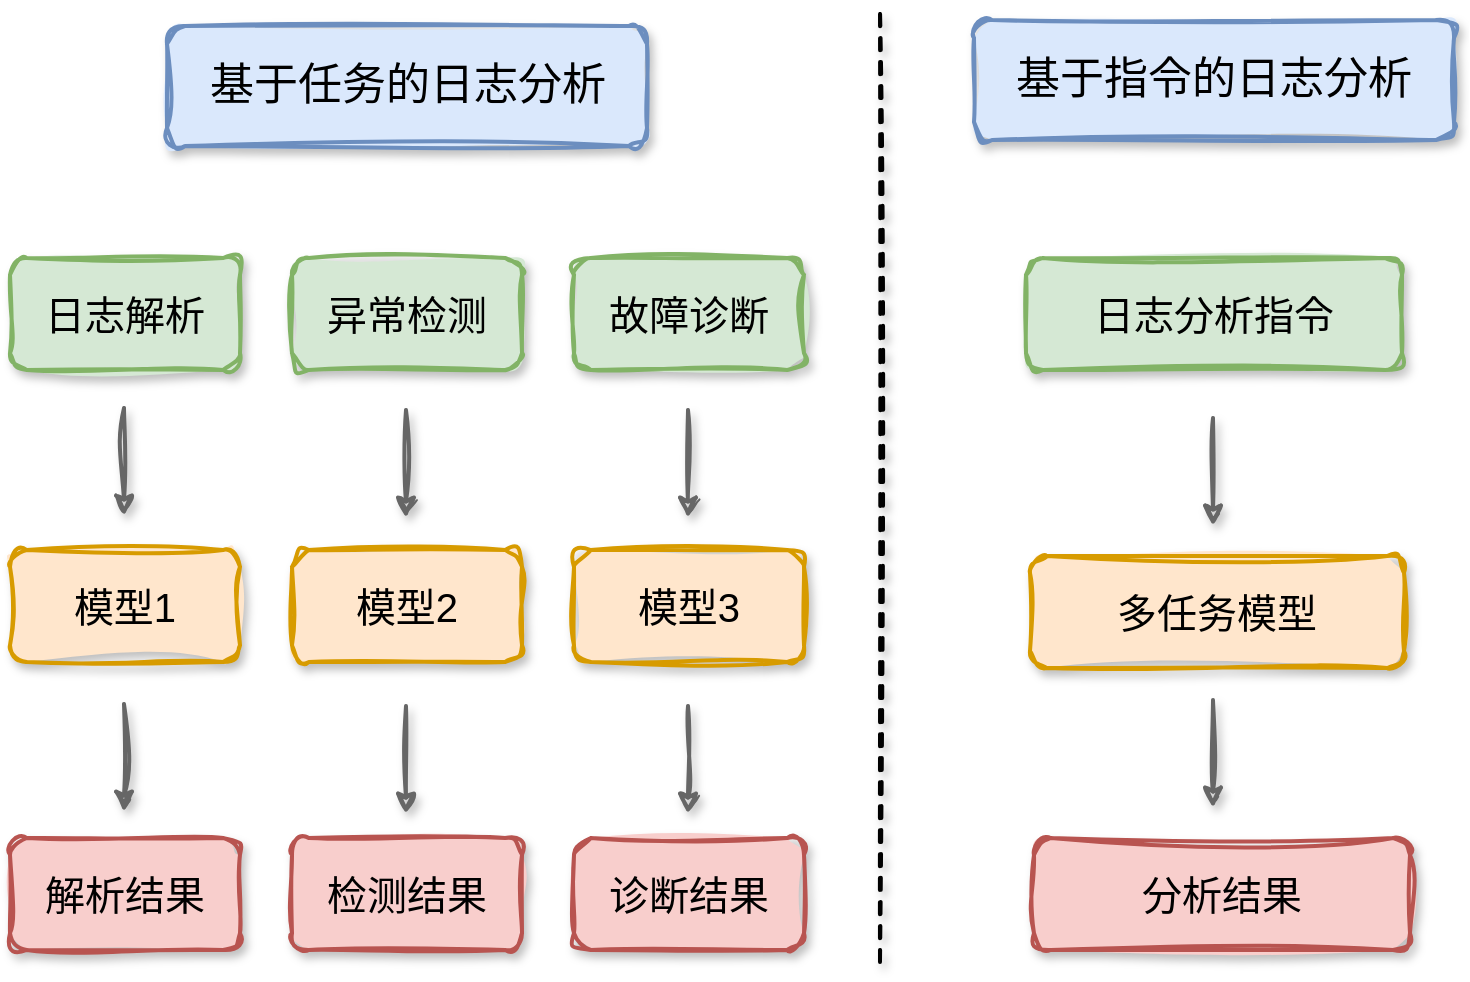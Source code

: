 <mxfile version="26.1.0">
  <diagram name="第 1 页" id="L4ce1Rrvn7hqPBwAT1Oa">
    <mxGraphModel dx="2308" dy="1543" grid="0" gridSize="10" guides="1" tooltips="1" connect="1" arrows="1" fold="1" page="0" pageScale="1" pageWidth="827" pageHeight="1169" math="0" shadow="0">
      <root>
        <mxCell id="0" />
        <mxCell id="1" parent="0" />
        <mxCell id="I-i7RFHFEAs0DxLh_xhu-2" value="&lt;font style=&quot;font-size: 22px;&quot;&gt;基于任务的日志分析&lt;/font&gt;" style="rounded=1;whiteSpace=wrap;html=1;strokeWidth=2;fontSize=20;labelBackgroundColor=none;fillColor=#dae8fc;strokeColor=#6c8ebf;sketch=1;curveFitting=1;jiggle=2;fontFamily=Helvetica;fillStyle=solid;shadow=1;" vertex="1" parent="1">
          <mxGeometry x="-284.5" y="-134" width="240" height="60" as="geometry" />
        </mxCell>
        <mxCell id="I-i7RFHFEAs0DxLh_xhu-4" value="&lt;font style=&quot;font-size: 22px;&quot;&gt;基于指令的日志分析&lt;/font&gt;" style="rounded=1;whiteSpace=wrap;html=1;strokeWidth=2;fontSize=20;labelBackgroundColor=none;fillColor=#dae8fc;strokeColor=#6c8ebf;fillStyle=solid;sketch=1;curveFitting=1;jiggle=2;shadow=1;" vertex="1" parent="1">
          <mxGeometry x="119" y="-137" width="240" height="60" as="geometry" />
        </mxCell>
        <mxCell id="I-i7RFHFEAs0DxLh_xhu-5" value="&lt;font&gt;日志解析&lt;/font&gt;" style="rounded=1;whiteSpace=wrap;html=1;strokeWidth=2;fontSize=20;labelBackgroundColor=none;fillColor=#D5E8D4;strokeColor=#82b366;sketch=1;curveFitting=1;jiggle=2;fontFamily=Helvetica;fillStyle=solid;shadow=1;" vertex="1" parent="1">
          <mxGeometry x="-363" y="-18" width="115" height="56" as="geometry" />
        </mxCell>
        <mxCell id="I-i7RFHFEAs0DxLh_xhu-6" value="&lt;font&gt;异常检测&lt;/font&gt;" style="rounded=1;whiteSpace=wrap;html=1;strokeWidth=2;fontSize=20;labelBackgroundColor=none;fillColor=#D5E8D4;strokeColor=#82b366;sketch=1;curveFitting=1;jiggle=2;fontFamily=Helvetica;fillStyle=solid;shadow=1;" vertex="1" parent="1">
          <mxGeometry x="-222" y="-18" width="115" height="56" as="geometry" />
        </mxCell>
        <mxCell id="I-i7RFHFEAs0DxLh_xhu-7" value="&lt;font&gt;故障诊断&lt;/font&gt;" style="rounded=1;whiteSpace=wrap;html=1;strokeWidth=2;fontSize=20;labelBackgroundColor=none;fillColor=#D5E8D4;strokeColor=#82b366;sketch=1;curveFitting=1;jiggle=2;fontFamily=Helvetica;fillStyle=solid;shadow=1;" vertex="1" parent="1">
          <mxGeometry x="-81" y="-18" width="115" height="56" as="geometry" />
        </mxCell>
        <mxCell id="I-i7RFHFEAs0DxLh_xhu-8" value="" style="endArrow=classic;html=1;rounded=0;strokeWidth=2;fillColor=#f5f5f5;strokeColor=#666666;sketch=1;curveFitting=1;jiggle=2;fontFamily=Helvetica;shadow=1;" edge="1" parent="1">
          <mxGeometry width="50" height="50" relative="1" as="geometry">
            <mxPoint x="-306" y="57" as="sourcePoint" />
            <mxPoint x="-306" y="111" as="targetPoint" />
          </mxGeometry>
        </mxCell>
        <mxCell id="I-i7RFHFEAs0DxLh_xhu-9" value="" style="endArrow=classic;html=1;rounded=0;strokeWidth=2;fillColor=#f5f5f5;strokeColor=#666666;sketch=1;curveFitting=1;jiggle=2;fontFamily=Helvetica;shadow=1;" edge="1" parent="1">
          <mxGeometry width="50" height="50" relative="1" as="geometry">
            <mxPoint x="-165" y="58" as="sourcePoint" />
            <mxPoint x="-165" y="112" as="targetPoint" />
          </mxGeometry>
        </mxCell>
        <mxCell id="I-i7RFHFEAs0DxLh_xhu-10" value="" style="endArrow=classic;html=1;rounded=0;strokeWidth=2;fillColor=#f5f5f5;strokeColor=#666666;sketch=1;curveFitting=1;jiggle=2;fontFamily=Helvetica;shadow=1;" edge="1" parent="1">
          <mxGeometry width="50" height="50" relative="1" as="geometry">
            <mxPoint x="-24" y="58" as="sourcePoint" />
            <mxPoint x="-24" y="112" as="targetPoint" />
          </mxGeometry>
        </mxCell>
        <mxCell id="I-i7RFHFEAs0DxLh_xhu-11" value="&lt;font&gt;模型1&lt;/font&gt;" style="rounded=1;whiteSpace=wrap;html=1;strokeWidth=2;fontSize=20;labelBackgroundColor=none;fillColor=#ffe6cc;strokeColor=#d79b00;sketch=1;curveFitting=1;jiggle=2;fontFamily=Helvetica;fillStyle=solid;shadow=1;" vertex="1" parent="1">
          <mxGeometry x="-363" y="128" width="115" height="56" as="geometry" />
        </mxCell>
        <mxCell id="I-i7RFHFEAs0DxLh_xhu-12" value="&lt;font&gt;模型2&lt;/font&gt;" style="rounded=1;whiteSpace=wrap;html=1;strokeWidth=2;fontSize=20;labelBackgroundColor=none;fillColor=#ffe6cc;strokeColor=#d79b00;sketch=1;curveFitting=1;jiggle=2;fontFamily=Helvetica;fillStyle=solid;shadow=1;" vertex="1" parent="1">
          <mxGeometry x="-222" y="128" width="115" height="56" as="geometry" />
        </mxCell>
        <mxCell id="I-i7RFHFEAs0DxLh_xhu-13" value="&lt;font&gt;模型3&lt;/font&gt;" style="rounded=1;whiteSpace=wrap;html=1;strokeWidth=2;fontSize=20;labelBackgroundColor=none;fillColor=#ffe6cc;strokeColor=#d79b00;sketch=1;curveFitting=1;jiggle=2;fontFamily=Helvetica;fillStyle=solid;shadow=1;" vertex="1" parent="1">
          <mxGeometry x="-81" y="128" width="115" height="56" as="geometry" />
        </mxCell>
        <mxCell id="I-i7RFHFEAs0DxLh_xhu-18" value="解析结果" style="rounded=1;whiteSpace=wrap;html=1;strokeWidth=2;fontSize=20;labelBackgroundColor=none;fillColor=#f8cecc;strokeColor=#b85450;sketch=1;curveFitting=1;jiggle=2;fontFamily=Helvetica;fillStyle=solid;shadow=1;" vertex="1" parent="1">
          <mxGeometry x="-363" y="272" width="115" height="56" as="geometry" />
        </mxCell>
        <mxCell id="I-i7RFHFEAs0DxLh_xhu-19" value="&lt;font&gt;检测结果&lt;/font&gt;" style="rounded=1;whiteSpace=wrap;html=1;strokeWidth=2;fontSize=20;labelBackgroundColor=none;fillColor=#f8cecc;strokeColor=#b85450;sketch=1;curveFitting=1;jiggle=2;fontFamily=Helvetica;fillStyle=solid;shadow=1;" vertex="1" parent="1">
          <mxGeometry x="-222" y="272" width="115" height="56" as="geometry" />
        </mxCell>
        <mxCell id="I-i7RFHFEAs0DxLh_xhu-20" value="&lt;font&gt;诊断结果&lt;/font&gt;" style="rounded=1;whiteSpace=wrap;html=1;strokeWidth=2;fontSize=20;labelBackgroundColor=none;fillColor=#f8cecc;strokeColor=#b85450;sketch=1;curveFitting=1;jiggle=2;fontFamily=Helvetica;fillStyle=solid;shadow=1;" vertex="1" parent="1">
          <mxGeometry x="-81" y="272" width="115" height="56" as="geometry" />
        </mxCell>
        <mxCell id="I-i7RFHFEAs0DxLh_xhu-21" value="" style="endArrow=classic;html=1;rounded=0;strokeWidth=2;fillColor=#f5f5f5;strokeColor=#666666;sketch=1;curveFitting=1;jiggle=2;fontFamily=Helvetica;shadow=1;" edge="1" parent="1">
          <mxGeometry width="50" height="50" relative="1" as="geometry">
            <mxPoint x="-306" y="205" as="sourcePoint" />
            <mxPoint x="-306" y="259" as="targetPoint" />
          </mxGeometry>
        </mxCell>
        <mxCell id="I-i7RFHFEAs0DxLh_xhu-22" value="" style="endArrow=classic;html=1;rounded=0;strokeWidth=2;fillColor=#f5f5f5;strokeColor=#666666;sketch=1;curveFitting=1;jiggle=2;fontFamily=Helvetica;shadow=1;" edge="1" parent="1">
          <mxGeometry width="50" height="50" relative="1" as="geometry">
            <mxPoint x="-165" y="206" as="sourcePoint" />
            <mxPoint x="-165" y="260" as="targetPoint" />
          </mxGeometry>
        </mxCell>
        <mxCell id="I-i7RFHFEAs0DxLh_xhu-23" value="" style="endArrow=classic;html=1;rounded=0;strokeWidth=2;fillColor=#f5f5f5;strokeColor=#666666;sketch=1;curveFitting=1;jiggle=2;fontFamily=Helvetica;shadow=1;" edge="1" parent="1">
          <mxGeometry width="50" height="50" relative="1" as="geometry">
            <mxPoint x="-24" y="206" as="sourcePoint" />
            <mxPoint x="-24" y="260" as="targetPoint" />
          </mxGeometry>
        </mxCell>
        <mxCell id="I-i7RFHFEAs0DxLh_xhu-24" value="&lt;font&gt;日志分析指令&lt;/font&gt;" style="rounded=1;whiteSpace=wrap;html=1;strokeWidth=2;fontSize=20;labelBackgroundColor=none;fillColor=#d5e8d4;strokeColor=#82b366;sketch=1;curveFitting=1;jiggle=2;fontFamily=Helvetica;fillStyle=solid;shadow=1;" vertex="1" parent="1">
          <mxGeometry x="145" y="-18" width="188" height="56" as="geometry" />
        </mxCell>
        <mxCell id="I-i7RFHFEAs0DxLh_xhu-25" value="" style="endArrow=classic;html=1;rounded=0;strokeWidth=2;fillColor=#f5f5f5;strokeColor=#666666;sketch=1;curveFitting=1;jiggle=2;fontFamily=Helvetica;shadow=1;" edge="1" parent="1">
          <mxGeometry width="50" height="50" relative="1" as="geometry">
            <mxPoint x="238.5" y="62" as="sourcePoint" />
            <mxPoint x="238.5" y="116" as="targetPoint" />
          </mxGeometry>
        </mxCell>
        <mxCell id="I-i7RFHFEAs0DxLh_xhu-28" value="&lt;font&gt;多任务模型&lt;/font&gt;" style="rounded=1;whiteSpace=wrap;html=1;strokeWidth=2;fontSize=20;labelBackgroundColor=none;fillColor=#ffe6cc;strokeColor=#d79b00;sketch=1;curveFitting=1;jiggle=2;fontFamily=Helvetica;fillStyle=solid;shadow=1;" vertex="1" parent="1">
          <mxGeometry x="147" y="131" width="187" height="56" as="geometry" />
        </mxCell>
        <mxCell id="I-i7RFHFEAs0DxLh_xhu-29" value="" style="endArrow=classic;html=1;rounded=0;strokeWidth=2;fillColor=#f5f5f5;strokeColor=#666666;sketch=1;curveFitting=1;jiggle=2;fontFamily=Helvetica;shadow=1;" edge="1" parent="1">
          <mxGeometry width="50" height="50" relative="1" as="geometry">
            <mxPoint x="238.5" y="203" as="sourcePoint" />
            <mxPoint x="238.5" y="257" as="targetPoint" />
          </mxGeometry>
        </mxCell>
        <mxCell id="I-i7RFHFEAs0DxLh_xhu-30" value="&lt;font&gt;分析结果&lt;/font&gt;" style="rounded=1;whiteSpace=wrap;html=1;strokeWidth=2;fontSize=20;labelBackgroundColor=none;fillColor=#f8cecc;strokeColor=#b85450;sketch=1;curveFitting=1;jiggle=2;fontFamily=Helvetica;fillStyle=solid;shadow=1;" vertex="1" parent="1">
          <mxGeometry x="149" y="272" width="188" height="56" as="geometry" />
        </mxCell>
        <mxCell id="I-i7RFHFEAs0DxLh_xhu-31" value="" style="endArrow=none;dashed=1;html=1;rounded=0;strokeWidth=2;sketch=1;curveFitting=1;jiggle=2;shadow=1;" edge="1" parent="1">
          <mxGeometry width="50" height="50" relative="1" as="geometry">
            <mxPoint x="72" y="334" as="sourcePoint" />
            <mxPoint x="72" y="-142" as="targetPoint" />
          </mxGeometry>
        </mxCell>
      </root>
    </mxGraphModel>
  </diagram>
</mxfile>
